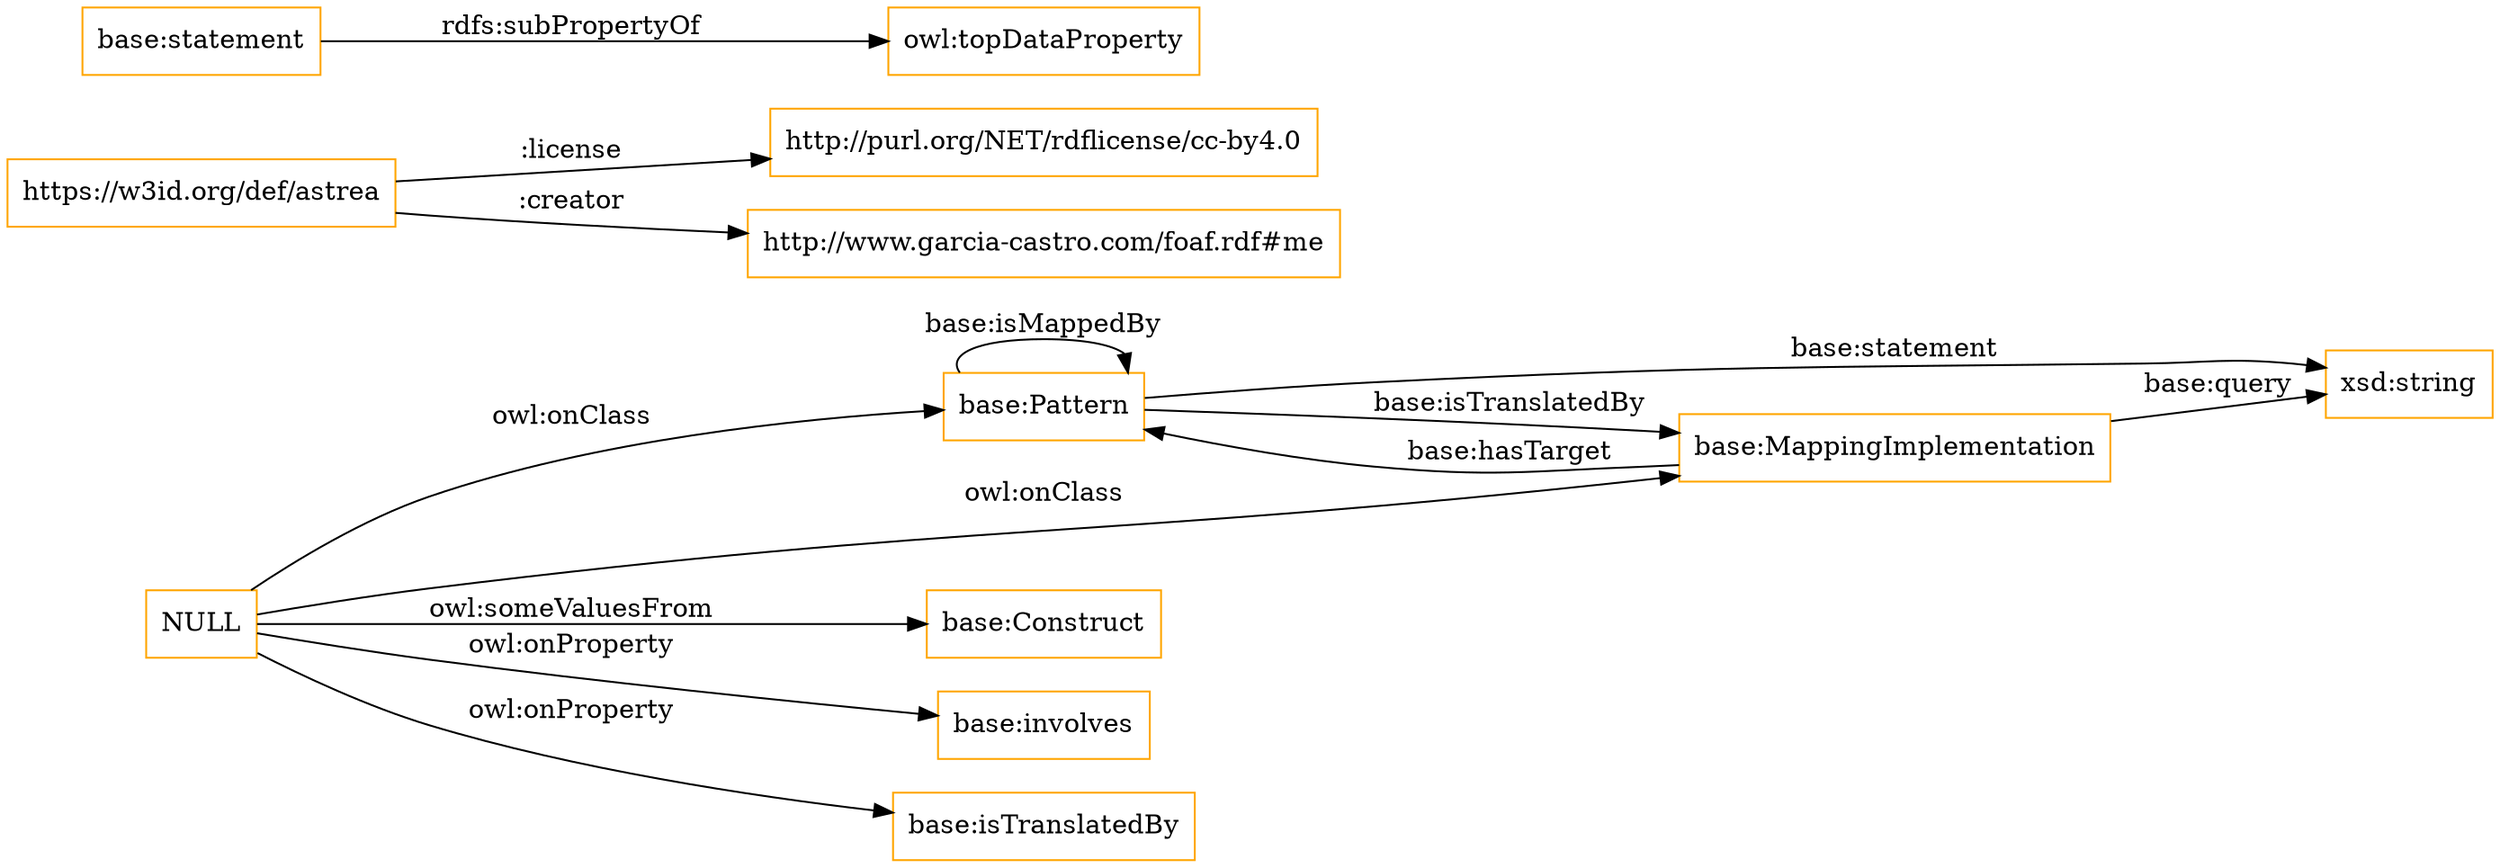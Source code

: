 digraph ar2dtool_diagram { 
rankdir=LR;
size="1501"
node [shape = rectangle, color="orange"]; "base:Pattern" "base:MappingImplementation" "base:Construct" ; /*classes style*/
	"https://w3id.org/def/astrea" -> "http://purl.org/NET/rdflicense/cc-by4.0" [ label = ":license" ];
	"https://w3id.org/def/astrea" -> "http://www.garcia-castro.com/foaf.rdf#me" [ label = ":creator" ];
	"base:statement" -> "owl:topDataProperty" [ label = "rdfs:subPropertyOf" ];
	"NULL" -> "base:Pattern" [ label = "owl:onClass" ];
	"NULL" -> "base:Construct" [ label = "owl:someValuesFrom" ];
	"NULL" -> "base:involves" [ label = "owl:onProperty" ];
	"NULL" -> "base:MappingImplementation" [ label = "owl:onClass" ];
	"NULL" -> "base:isTranslatedBy" [ label = "owl:onProperty" ];
	"base:Pattern" -> "xsd:string" [ label = "base:statement" ];
	"base:Pattern" -> "base:Pattern" [ label = "base:isMappedBy" ];
	"base:Pattern" -> "base:MappingImplementation" [ label = "base:isTranslatedBy" ];
	"base:MappingImplementation" -> "xsd:string" [ label = "base:query" ];
	"base:MappingImplementation" -> "base:Pattern" [ label = "base:hasTarget" ];

}
